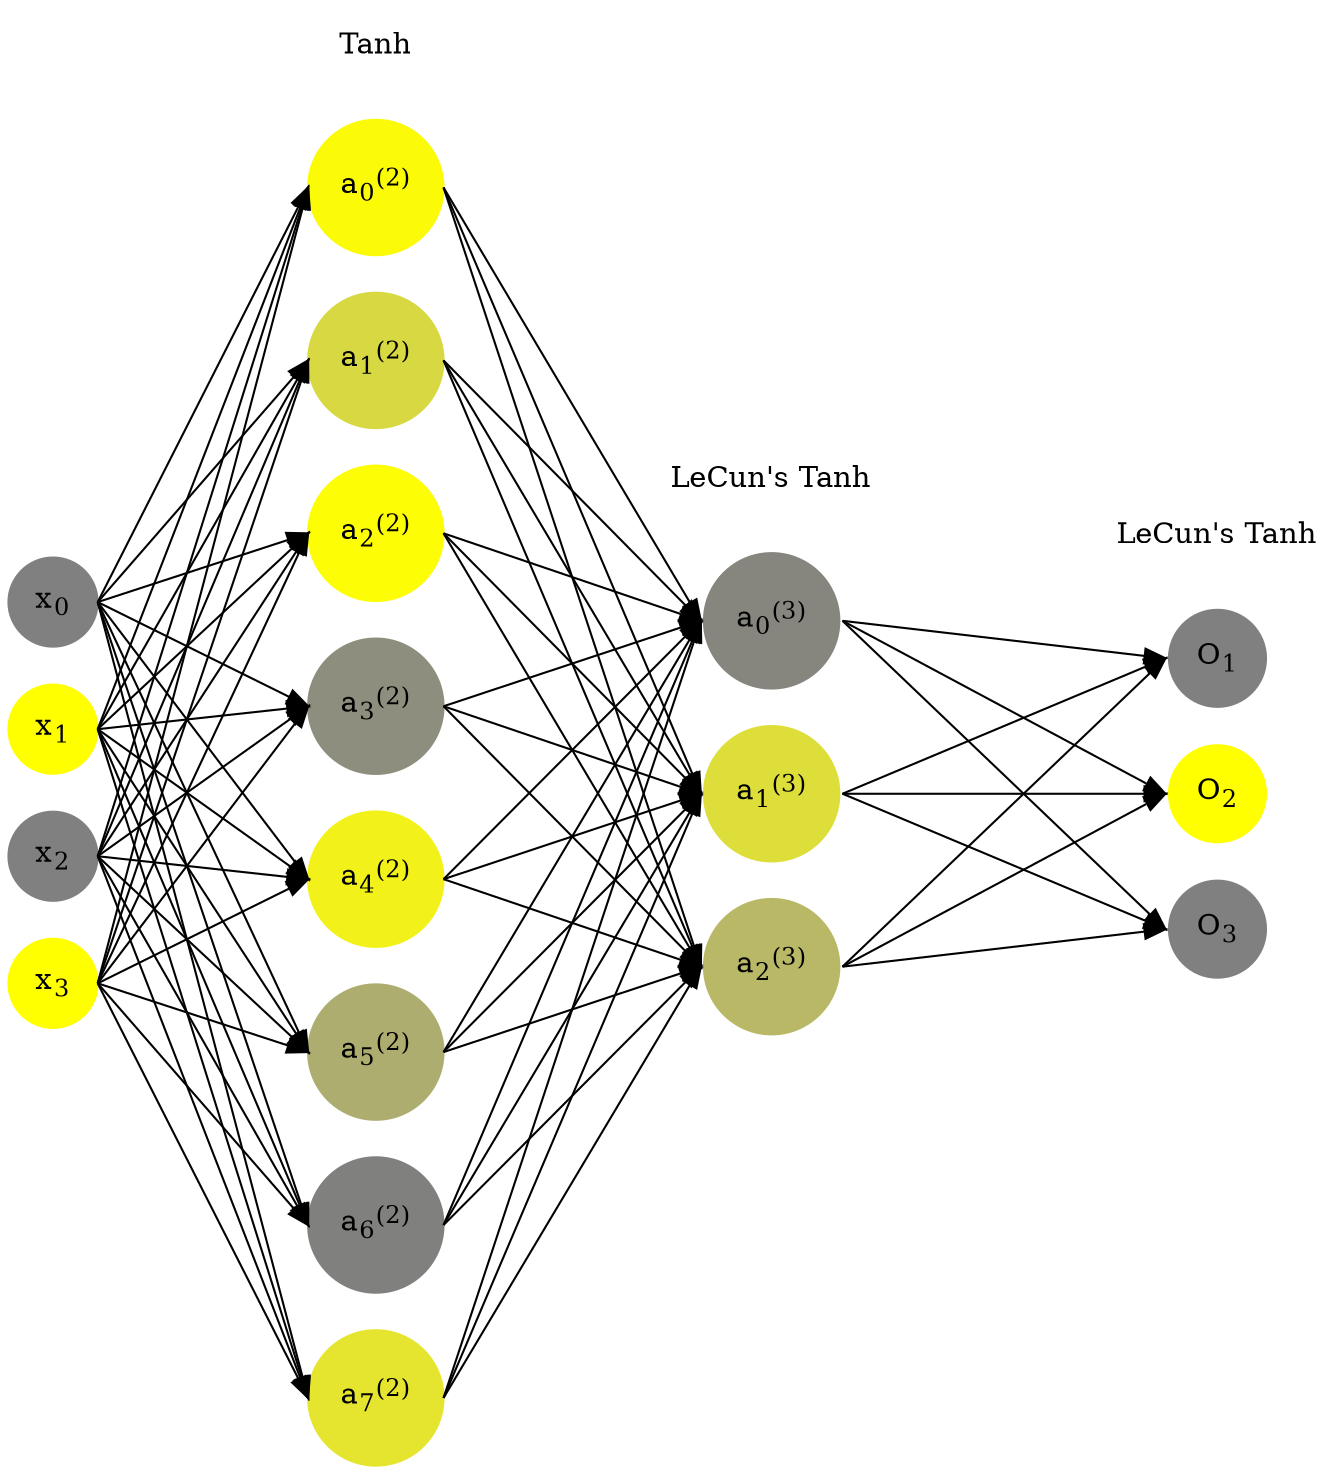 digraph G {
	rankdir = LR;
	splines=false;
	edge[style=invis];
	ranksep= 1.4;
	{
	node [shape=circle, color="0.1667, 0.0, 0.5", style=filled, fillcolor="0.1667, 0.0, 0.5"];
	x0 [label=<x<sub>0</sub>>];
	}
	{
	node [shape=circle, color="0.1667, 1.0, 1.0", style=filled, fillcolor="0.1667, 1.0, 1.0"];
	x1 [label=<x<sub>1</sub>>];
	}
	{
	node [shape=circle, color="0.1667, 0.0, 0.5", style=filled, fillcolor="0.1667, 0.0, 0.5"];
	x2 [label=<x<sub>2</sub>>];
	}
	{
	node [shape=circle, color="0.1667, 1.0, 1.0", style=filled, fillcolor="0.1667, 1.0, 1.0"];
	x3 [label=<x<sub>3</sub>>];
	}
	{
	node [shape=circle, color="0.1667, 0.966147, 0.983074", style=filled, fillcolor="0.1667, 0.966147, 0.983074"];
	a02 [label=<a<sub>0</sub><sup>(2)</sup>>];
	}
	{
	node [shape=circle, color="0.1667, 0.689639, 0.844820", style=filled, fillcolor="0.1667, 0.689639, 0.844820"];
	a12 [label=<a<sub>1</sub><sup>(2)</sup>>];
	}
	{
	node [shape=circle, color="0.1667, 0.979811, 0.989905", style=filled, fillcolor="0.1667, 0.979811, 0.989905"];
	a22 [label=<a<sub>2</sub><sup>(2)</sup>>];
	}
	{
	node [shape=circle, color="0.1667, 0.112660, 0.556330", style=filled, fillcolor="0.1667, 0.112660, 0.556330"];
	a32 [label=<a<sub>3</sub><sup>(2)</sup>>];
	}
	{
	node [shape=circle, color="0.1667, 0.891887, 0.945944", style=filled, fillcolor="0.1667, 0.891887, 0.945944"];
	a42 [label=<a<sub>4</sub><sup>(2)</sup>>];
	}
	{
	node [shape=circle, color="0.1667, 0.359046, 0.679523", style=filled, fillcolor="0.1667, 0.359046, 0.679523"];
	a52 [label=<a<sub>5</sub><sup>(2)</sup>>];
	}
	{
	node [shape=circle, color="0.1667, 0.002701, 0.501351", style=filled, fillcolor="0.1667, 0.002701, 0.501351"];
	a62 [label=<a<sub>6</sub><sup>(2)</sup>>];
	}
	{
	node [shape=circle, color="0.1667, 0.791221, 0.895611", style=filled, fillcolor="0.1667, 0.791221, 0.895611"];
	a72 [label=<a<sub>7</sub><sup>(2)</sup>>];
	}
	{
	node [shape=circle, color="0.1667, 0.051513, 0.525757", style=filled, fillcolor="0.1667, 0.051513, 0.525757"];
	a03 [label=<a<sub>0</sub><sup>(3)</sup>>];
	}
	{
	node [shape=circle, color="0.1667, 0.738725, 0.869362", style=filled, fillcolor="0.1667, 0.738725, 0.869362"];
	a13 [label=<a<sub>1</sub><sup>(3)</sup>>];
	}
	{
	node [shape=circle, color="0.1667, 0.439497, 0.719749", style=filled, fillcolor="0.1667, 0.439497, 0.719749"];
	a23 [label=<a<sub>2</sub><sup>(3)</sup>>];
	}
	{
	node [shape=circle, color="0.1667, 0.0, 0.5", style=filled, fillcolor="0.1667, 0.0, 0.5"];
	O1 [label=<O<sub>1</sub>>];
	}
	{
	node [shape=circle, color="0.1667, 1.0, 1.0", style=filled, fillcolor="0.1667, 1.0, 1.0"];
	O2 [label=<O<sub>2</sub>>];
	}
	{
	node [shape=circle, color="0.1667, 0.0, 0.5", style=filled, fillcolor="0.1667, 0.0, 0.5"];
	O3 [label=<O<sub>3</sub>>];
	}
	{
	rank=same;
	x0->x1->x2->x3;
	}
	{
	rank=same;
	a02->a12->a22->a32->a42->a52->a62->a72;
	}
	{
	rank=same;
	a03->a13->a23;
	}
	{
	rank=same;
	O1->O2->O3;
	}
	l1 [shape=plaintext,label="Tanh"];
	l1->a02;
	{rank=same; l1;a02};
	l2 [shape=plaintext,label="LeCun's Tanh"];
	l2->a03;
	{rank=same; l2;a03};
	l3 [shape=plaintext,label="LeCun's Tanh"];
	l3->O1;
	{rank=same; l3;O1};
edge[style=solid, tailport=e, headport=w];
	{x0;x1;x2;x3} -> {a02;a12;a22;a32;a42;a52;a62;a72};
	{a02;a12;a22;a32;a42;a52;a62;a72} -> {a03;a13;a23};
	{a03;a13;a23} -> {O1,O2,O3};
}